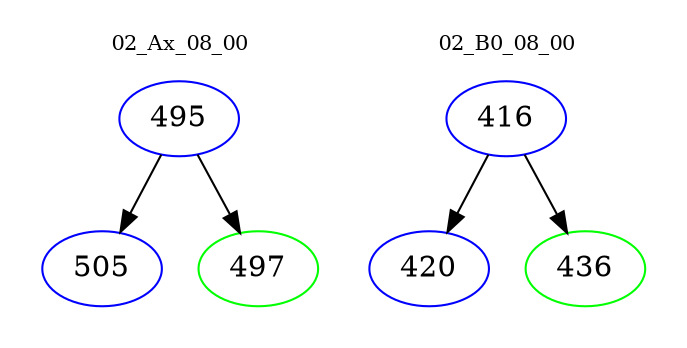 digraph{
subgraph cluster_0 {
color = white
label = "02_Ax_08_00";
fontsize=10;
T0_495 [label="495", color="blue"]
T0_495 -> T0_505 [color="black"]
T0_505 [label="505", color="blue"]
T0_495 -> T0_497 [color="black"]
T0_497 [label="497", color="green"]
}
subgraph cluster_1 {
color = white
label = "02_B0_08_00";
fontsize=10;
T1_416 [label="416", color="blue"]
T1_416 -> T1_420 [color="black"]
T1_420 [label="420", color="blue"]
T1_416 -> T1_436 [color="black"]
T1_436 [label="436", color="green"]
}
}
